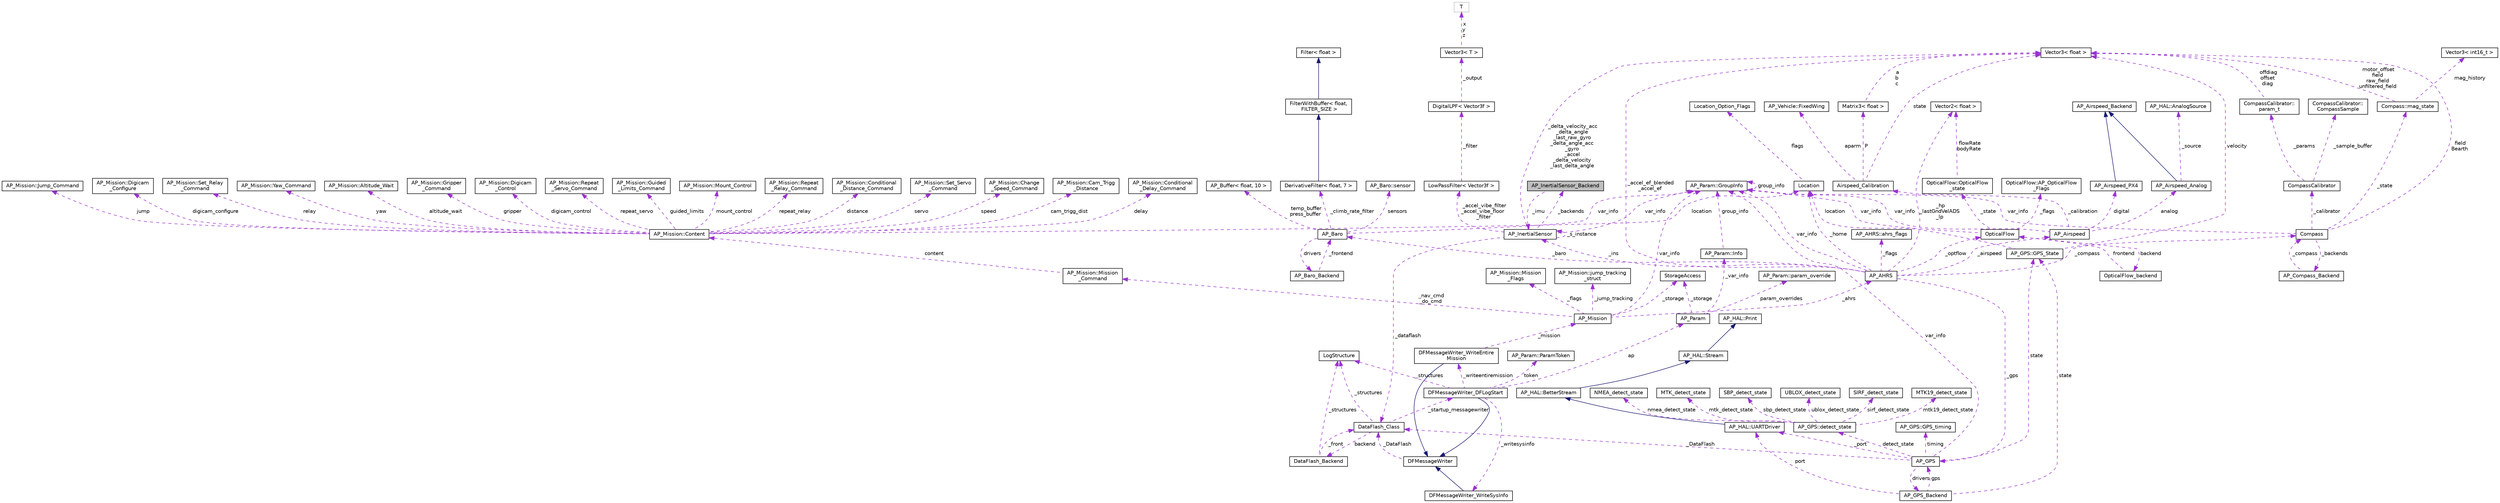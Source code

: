 digraph "AP_InertialSensor_Backend"
{
 // INTERACTIVE_SVG=YES
  edge [fontname="Helvetica",fontsize="10",labelfontname="Helvetica",labelfontsize="10"];
  node [fontname="Helvetica",fontsize="10",shape=record];
  Node1 [label="AP_InertialSensor_Backend",height=0.2,width=0.4,color="black", fillcolor="grey75", style="filled", fontcolor="black"];
  Node2 -> Node1 [dir="back",color="darkorchid3",fontsize="10",style="dashed",label=" _imu" ,fontname="Helvetica"];
  Node2 [label="AP_InertialSensor",height=0.2,width=0.4,color="black", fillcolor="white", style="filled",URL="$classAP__InertialSensor.html"];
  Node3 -> Node2 [dir="back",color="darkorchid3",fontsize="10",style="dashed",label=" _accel_vibe_filter\n_accel_vibe_floor\l_filter" ,fontname="Helvetica"];
  Node3 [label="LowPassFilter\< Vector3f \>",height=0.2,width=0.4,color="black", fillcolor="white", style="filled",URL="$classLowPassFilter.html"];
  Node4 -> Node3 [dir="back",color="darkorchid3",fontsize="10",style="dashed",label=" _filter" ,fontname="Helvetica"];
  Node4 [label="DigitalLPF\< Vector3f \>",height=0.2,width=0.4,color="black", fillcolor="white", style="filled",URL="$classDigitalLPF.html"];
  Node5 -> Node4 [dir="back",color="darkorchid3",fontsize="10",style="dashed",label=" _output" ,fontname="Helvetica"];
  Node5 [label="Vector3\< T \>",height=0.2,width=0.4,color="black", fillcolor="white", style="filled",URL="$classVector3.html"];
  Node6 -> Node5 [dir="back",color="darkorchid3",fontsize="10",style="dashed",label=" x\ny\nz" ,fontname="Helvetica"];
  Node6 [label="T",height=0.2,width=0.4,color="grey75", fillcolor="white", style="filled"];
  Node1 -> Node2 [dir="back",color="darkorchid3",fontsize="10",style="dashed",label=" _backends" ,fontname="Helvetica"];
  Node7 -> Node2 [dir="back",color="darkorchid3",fontsize="10",style="dashed",label=" _dataflash" ,fontname="Helvetica"];
  Node7 [label="DataFlash_Class",height=0.2,width=0.4,color="black", fillcolor="white", style="filled",URL="$classDataFlash__Class.html"];
  Node8 -> Node7 [dir="back",color="darkorchid3",fontsize="10",style="dashed",label=" _structures" ,fontname="Helvetica"];
  Node8 [label="LogStructure",height=0.2,width=0.4,color="black", fillcolor="white", style="filled",URL="$structLogStructure.html"];
  Node9 -> Node7 [dir="back",color="darkorchid3",fontsize="10",style="dashed",label=" backend" ,fontname="Helvetica"];
  Node9 [label="DataFlash_Backend",height=0.2,width=0.4,color="black", fillcolor="white", style="filled",URL="$classDataFlash__Backend.html"];
  Node8 -> Node9 [dir="back",color="darkorchid3",fontsize="10",style="dashed",label=" _structures" ,fontname="Helvetica"];
  Node7 -> Node9 [dir="back",color="darkorchid3",fontsize="10",style="dashed",label=" _front" ,fontname="Helvetica"];
  Node10 -> Node7 [dir="back",color="darkorchid3",fontsize="10",style="dashed",label=" _startup_messagewriter" ,fontname="Helvetica"];
  Node10 [label="DFMessageWriter_DFLogStart",height=0.2,width=0.4,color="black", fillcolor="white", style="filled",URL="$classDFMessageWriter__DFLogStart.html"];
  Node11 -> Node10 [dir="back",color="midnightblue",fontsize="10",style="solid",fontname="Helvetica"];
  Node11 [label="DFMessageWriter",height=0.2,width=0.4,color="black", fillcolor="white", style="filled",URL="$classDFMessageWriter.html"];
  Node7 -> Node11 [dir="back",color="darkorchid3",fontsize="10",style="dashed",label=" _DataFlash" ,fontname="Helvetica"];
  Node12 -> Node10 [dir="back",color="darkorchid3",fontsize="10",style="dashed",label=" _writeentiremission" ,fontname="Helvetica"];
  Node12 [label="DFMessageWriter_WriteEntire\lMission",height=0.2,width=0.4,color="black", fillcolor="white", style="filled",URL="$classDFMessageWriter__WriteEntireMission.html"];
  Node11 -> Node12 [dir="back",color="midnightblue",fontsize="10",style="solid",fontname="Helvetica"];
  Node13 -> Node12 [dir="back",color="darkorchid3",fontsize="10",style="dashed",label=" _mission" ,fontname="Helvetica"];
  Node13 [label="AP_Mission",height=0.2,width=0.4,color="black", fillcolor="white", style="filled",URL="$classAP__Mission.html",tooltip="Object managing Mission. "];
  Node14 -> Node13 [dir="back",color="darkorchid3",fontsize="10",style="dashed",label=" _storage" ,fontname="Helvetica"];
  Node14 [label="StorageAccess",height=0.2,width=0.4,color="black", fillcolor="white", style="filled",URL="$classStorageAccess.html"];
  Node15 -> Node13 [dir="back",color="darkorchid3",fontsize="10",style="dashed",label=" _nav_cmd\n_do_cmd" ,fontname="Helvetica"];
  Node15 [label="AP_Mission::Mission\l_Command",height=0.2,width=0.4,color="black", fillcolor="white", style="filled",URL="$structAP__Mission_1_1Mission__Command.html"];
  Node16 -> Node15 [dir="back",color="darkorchid3",fontsize="10",style="dashed",label=" content" ,fontname="Helvetica"];
  Node16 [label="AP_Mission::Content",height=0.2,width=0.4,color="black", fillcolor="white", style="filled",URL="$unionAP__Mission_1_1Content.html"];
  Node17 -> Node16 [dir="back",color="darkorchid3",fontsize="10",style="dashed",label=" guided_limits" ,fontname="Helvetica"];
  Node17 [label="AP_Mission::Guided\l_Limits_Command",height=0.2,width=0.4,color="black", fillcolor="white", style="filled",URL="$structAP__Mission_1_1Guided__Limits__Command.html"];
  Node18 -> Node16 [dir="back",color="darkorchid3",fontsize="10",style="dashed",label=" mount_control" ,fontname="Helvetica"];
  Node18 [label="AP_Mission::Mount_Control",height=0.2,width=0.4,color="black", fillcolor="white", style="filled",URL="$structAP__Mission_1_1Mount__Control.html"];
  Node19 -> Node16 [dir="back",color="darkorchid3",fontsize="10",style="dashed",label=" repeat_relay" ,fontname="Helvetica"];
  Node19 [label="AP_Mission::Repeat\l_Relay_Command",height=0.2,width=0.4,color="black", fillcolor="white", style="filled",URL="$structAP__Mission_1_1Repeat__Relay__Command.html"];
  Node20 -> Node16 [dir="back",color="darkorchid3",fontsize="10",style="dashed",label=" distance" ,fontname="Helvetica"];
  Node20 [label="AP_Mission::Conditional\l_Distance_Command",height=0.2,width=0.4,color="black", fillcolor="white", style="filled",URL="$structAP__Mission_1_1Conditional__Distance__Command.html"];
  Node21 -> Node16 [dir="back",color="darkorchid3",fontsize="10",style="dashed",label=" servo" ,fontname="Helvetica"];
  Node21 [label="AP_Mission::Set_Servo\l_Command",height=0.2,width=0.4,color="black", fillcolor="white", style="filled",URL="$structAP__Mission_1_1Set__Servo__Command.html"];
  Node22 -> Node16 [dir="back",color="darkorchid3",fontsize="10",style="dashed",label=" speed" ,fontname="Helvetica"];
  Node22 [label="AP_Mission::Change\l_Speed_Command",height=0.2,width=0.4,color="black", fillcolor="white", style="filled",URL="$structAP__Mission_1_1Change__Speed__Command.html"];
  Node23 -> Node16 [dir="back",color="darkorchid3",fontsize="10",style="dashed",label=" cam_trigg_dist" ,fontname="Helvetica"];
  Node23 [label="AP_Mission::Cam_Trigg\l_Distance",height=0.2,width=0.4,color="black", fillcolor="white", style="filled",URL="$structAP__Mission_1_1Cam__Trigg__Distance.html"];
  Node24 -> Node16 [dir="back",color="darkorchid3",fontsize="10",style="dashed",label=" delay" ,fontname="Helvetica"];
  Node24 [label="AP_Mission::Conditional\l_Delay_Command",height=0.2,width=0.4,color="black", fillcolor="white", style="filled",URL="$structAP__Mission_1_1Conditional__Delay__Command.html"];
  Node25 -> Node16 [dir="back",color="darkorchid3",fontsize="10",style="dashed",label=" jump" ,fontname="Helvetica"];
  Node25 [label="AP_Mission::Jump_Command",height=0.2,width=0.4,color="black", fillcolor="white", style="filled",URL="$structAP__Mission_1_1Jump__Command.html"];
  Node26 -> Node16 [dir="back",color="darkorchid3",fontsize="10",style="dashed",label=" location" ,fontname="Helvetica"];
  Node26 [label="Location",height=0.2,width=0.4,color="black", fillcolor="white", style="filled",URL="$structLocation.html"];
  Node27 -> Node26 [dir="back",color="darkorchid3",fontsize="10",style="dashed",label=" flags" ,fontname="Helvetica"];
  Node27 [label="Location_Option_Flags",height=0.2,width=0.4,color="black", fillcolor="white", style="filled",URL="$structLocation__Option__Flags.html"];
  Node28 -> Node16 [dir="back",color="darkorchid3",fontsize="10",style="dashed",label=" digicam_configure" ,fontname="Helvetica"];
  Node28 [label="AP_Mission::Digicam\l_Configure",height=0.2,width=0.4,color="black", fillcolor="white", style="filled",URL="$structAP__Mission_1_1Digicam__Configure.html"];
  Node29 -> Node16 [dir="back",color="darkorchid3",fontsize="10",style="dashed",label=" relay" ,fontname="Helvetica"];
  Node29 [label="AP_Mission::Set_Relay\l_Command",height=0.2,width=0.4,color="black", fillcolor="white", style="filled",URL="$structAP__Mission_1_1Set__Relay__Command.html"];
  Node30 -> Node16 [dir="back",color="darkorchid3",fontsize="10",style="dashed",label=" yaw" ,fontname="Helvetica"];
  Node30 [label="AP_Mission::Yaw_Command",height=0.2,width=0.4,color="black", fillcolor="white", style="filled",URL="$structAP__Mission_1_1Yaw__Command.html"];
  Node31 -> Node16 [dir="back",color="darkorchid3",fontsize="10",style="dashed",label=" altitude_wait" ,fontname="Helvetica"];
  Node31 [label="AP_Mission::Altitude_Wait",height=0.2,width=0.4,color="black", fillcolor="white", style="filled",URL="$structAP__Mission_1_1Altitude__Wait.html"];
  Node32 -> Node16 [dir="back",color="darkorchid3",fontsize="10",style="dashed",label=" gripper" ,fontname="Helvetica"];
  Node32 [label="AP_Mission::Gripper\l_Command",height=0.2,width=0.4,color="black", fillcolor="white", style="filled",URL="$structAP__Mission_1_1Gripper__Command.html"];
  Node33 -> Node16 [dir="back",color="darkorchid3",fontsize="10",style="dashed",label=" digicam_control" ,fontname="Helvetica"];
  Node33 [label="AP_Mission::Digicam\l_Control",height=0.2,width=0.4,color="black", fillcolor="white", style="filled",URL="$structAP__Mission_1_1Digicam__Control.html"];
  Node34 -> Node16 [dir="back",color="darkorchid3",fontsize="10",style="dashed",label=" repeat_servo" ,fontname="Helvetica"];
  Node34 [label="AP_Mission::Repeat\l_Servo_Command",height=0.2,width=0.4,color="black", fillcolor="white", style="filled",URL="$structAP__Mission_1_1Repeat__Servo__Command.html"];
  Node35 -> Node13 [dir="back",color="darkorchid3",fontsize="10",style="dashed",label=" var_info" ,fontname="Helvetica"];
  Node35 [label="AP_Param::GroupInfo",height=0.2,width=0.4,color="black", fillcolor="white", style="filled",URL="$structAP__Param_1_1GroupInfo.html"];
  Node35 -> Node35 [dir="back",color="darkorchid3",fontsize="10",style="dashed",label=" group_info" ,fontname="Helvetica"];
  Node36 -> Node13 [dir="back",color="darkorchid3",fontsize="10",style="dashed",label=" _flags" ,fontname="Helvetica"];
  Node36 [label="AP_Mission::Mission\l_Flags",height=0.2,width=0.4,color="black", fillcolor="white", style="filled",URL="$structAP__Mission_1_1Mission__Flags.html"];
  Node37 -> Node13 [dir="back",color="darkorchid3",fontsize="10",style="dashed",label=" _ahrs" ,fontname="Helvetica"];
  Node37 [label="AP_AHRS",height=0.2,width=0.4,color="black", fillcolor="white", style="filled",URL="$classAP__AHRS.html"];
  Node38 -> Node37 [dir="back",color="darkorchid3",fontsize="10",style="dashed",label=" _flags" ,fontname="Helvetica"];
  Node38 [label="AP_AHRS::ahrs_flags",height=0.2,width=0.4,color="black", fillcolor="white", style="filled",URL="$structAP__AHRS_1_1ahrs__flags.html"];
  Node39 -> Node37 [dir="back",color="darkorchid3",fontsize="10",style="dashed",label=" _baro" ,fontname="Helvetica"];
  Node39 [label="AP_Baro",height=0.2,width=0.4,color="black", fillcolor="white", style="filled",URL="$classAP__Baro.html"];
  Node40 -> Node39 [dir="back",color="darkorchid3",fontsize="10",style="dashed",label=" sensors" ,fontname="Helvetica"];
  Node40 [label="AP_Baro::sensor",height=0.2,width=0.4,color="black", fillcolor="white", style="filled",URL="$structAP__Baro_1_1sensor.html"];
  Node41 -> Node39 [dir="back",color="darkorchid3",fontsize="10",style="dashed",label=" temp_buffer\npress_buffer" ,fontname="Helvetica"];
  Node41 [label="AP_Buffer\< float, 10 \>",height=0.2,width=0.4,color="black", fillcolor="white", style="filled",URL="$classAP__Buffer.html"];
  Node42 -> Node39 [dir="back",color="darkorchid3",fontsize="10",style="dashed",label=" _climb_rate_filter" ,fontname="Helvetica"];
  Node42 [label="DerivativeFilter\< float, 7 \>",height=0.2,width=0.4,color="black", fillcolor="white", style="filled",URL="$classDerivativeFilter.html"];
  Node43 -> Node42 [dir="back",color="midnightblue",fontsize="10",style="solid",fontname="Helvetica"];
  Node43 [label="FilterWithBuffer\< float,\l FILTER_SIZE \>",height=0.2,width=0.4,color="black", fillcolor="white", style="filled",URL="$classFilterWithBuffer.html"];
  Node44 -> Node43 [dir="back",color="midnightblue",fontsize="10",style="solid",fontname="Helvetica"];
  Node44 [label="Filter\< float \>",height=0.2,width=0.4,color="black", fillcolor="white", style="filled",URL="$classFilter.html"];
  Node35 -> Node39 [dir="back",color="darkorchid3",fontsize="10",style="dashed",label=" var_info" ,fontname="Helvetica"];
  Node45 -> Node39 [dir="back",color="darkorchid3",fontsize="10",style="dashed",label=" drivers" ,fontname="Helvetica"];
  Node45 [label="AP_Baro_Backend",height=0.2,width=0.4,color="black", fillcolor="white", style="filled",URL="$classAP__Baro__Backend.html",tooltip="-*- tab-width: 4; Mode: C++; c-basic-offset: 4; indent-tabs-mode: nil -*- "];
  Node39 -> Node45 [dir="back",color="darkorchid3",fontsize="10",style="dashed",label=" _frontend" ,fontname="Helvetica"];
  Node46 -> Node37 [dir="back",color="darkorchid3",fontsize="10",style="dashed",label=" _optflow" ,fontname="Helvetica"];
  Node46 [label="OpticalFlow",height=0.2,width=0.4,color="black", fillcolor="white", style="filled",URL="$classOpticalFlow.html"];
  Node35 -> Node46 [dir="back",color="darkorchid3",fontsize="10",style="dashed",label=" var_info" ,fontname="Helvetica"];
  Node47 -> Node46 [dir="back",color="darkorchid3",fontsize="10",style="dashed",label=" _state" ,fontname="Helvetica"];
  Node47 [label="OpticalFlow::OpticalFlow\l_state",height=0.2,width=0.4,color="black", fillcolor="white", style="filled",URL="$structOpticalFlow_1_1OpticalFlow__state.html"];
  Node48 -> Node47 [dir="back",color="darkorchid3",fontsize="10",style="dashed",label=" flowRate\nbodyRate" ,fontname="Helvetica"];
  Node48 [label="Vector2\< float \>",height=0.2,width=0.4,color="black", fillcolor="white", style="filled",URL="$structVector2.html"];
  Node49 -> Node46 [dir="back",color="darkorchid3",fontsize="10",style="dashed",label=" backend" ,fontname="Helvetica"];
  Node49 [label="OpticalFlow_backend",height=0.2,width=0.4,color="black", fillcolor="white", style="filled",URL="$classOpticalFlow__backend.html"];
  Node46 -> Node49 [dir="back",color="darkorchid3",fontsize="10",style="dashed",label=" frontend" ,fontname="Helvetica"];
  Node50 -> Node46 [dir="back",color="darkorchid3",fontsize="10",style="dashed",label=" _flags" ,fontname="Helvetica"];
  Node50 [label="OpticalFlow::AP_OpticalFlow\l_Flags",height=0.2,width=0.4,color="black", fillcolor="white", style="filled",URL="$structOpticalFlow_1_1AP__OpticalFlow__Flags.html"];
  Node35 -> Node37 [dir="back",color="darkorchid3",fontsize="10",style="dashed",label=" var_info" ,fontname="Helvetica"];
  Node51 -> Node37 [dir="back",color="darkorchid3",fontsize="10",style="dashed",label=" _accel_ef_blended\n_accel_ef" ,fontname="Helvetica"];
  Node51 [label="Vector3\< float \>",height=0.2,width=0.4,color="black", fillcolor="white", style="filled",URL="$classVector3.html"];
  Node2 -> Node37 [dir="back",color="darkorchid3",fontsize="10",style="dashed",label=" _ins" ,fontname="Helvetica"];
  Node52 -> Node37 [dir="back",color="darkorchid3",fontsize="10",style="dashed",label=" _airspeed" ,fontname="Helvetica"];
  Node52 [label="AP_Airspeed",height=0.2,width=0.4,color="black", fillcolor="white", style="filled",URL="$classAP__Airspeed.html"];
  Node53 -> Node52 [dir="back",color="darkorchid3",fontsize="10",style="dashed",label=" analog" ,fontname="Helvetica"];
  Node53 [label="AP_Airspeed_Analog",height=0.2,width=0.4,color="black", fillcolor="white", style="filled",URL="$classAP__Airspeed__Analog.html",tooltip="-*- tab-width: 4; Mode: C++; c-basic-offset: 4; indent-tabs-mode: nil -*- "];
  Node54 -> Node53 [dir="back",color="midnightblue",fontsize="10",style="solid",fontname="Helvetica"];
  Node54 [label="AP_Airspeed_Backend",height=0.2,width=0.4,color="black", fillcolor="white", style="filled",URL="$classAP__Airspeed__Backend.html",tooltip="-*- tab-width: 4; Mode: C++; c-basic-offset: 4; indent-tabs-mode: nil -*- "];
  Node55 -> Node53 [dir="back",color="darkorchid3",fontsize="10",style="dashed",label=" _source" ,fontname="Helvetica"];
  Node55 [label="AP_HAL::AnalogSource",height=0.2,width=0.4,color="black", fillcolor="white", style="filled",URL="$classAP__HAL_1_1AnalogSource.html"];
  Node35 -> Node52 [dir="back",color="darkorchid3",fontsize="10",style="dashed",label=" var_info" ,fontname="Helvetica"];
  Node56 -> Node52 [dir="back",color="darkorchid3",fontsize="10",style="dashed",label=" digital" ,fontname="Helvetica"];
  Node56 [label="AP_Airspeed_PX4",height=0.2,width=0.4,color="black", fillcolor="white", style="filled",URL="$classAP__Airspeed__PX4.html",tooltip="-*- tab-width: 4; Mode: C++; c-basic-offset: 4; indent-tabs-mode: nil -*- "];
  Node54 -> Node56 [dir="back",color="midnightblue",fontsize="10",style="solid",fontname="Helvetica"];
  Node57 -> Node52 [dir="back",color="darkorchid3",fontsize="10",style="dashed",label=" _calibration" ,fontname="Helvetica"];
  Node57 [label="Airspeed_Calibration",height=0.2,width=0.4,color="black", fillcolor="white", style="filled",URL="$classAirspeed__Calibration.html",tooltip="-*- tab-width: 4; Mode: C++; c-basic-offset: 4; indent-tabs-mode: nil -*- "];
  Node58 -> Node57 [dir="back",color="darkorchid3",fontsize="10",style="dashed",label=" P" ,fontname="Helvetica"];
  Node58 [label="Matrix3\< float \>",height=0.2,width=0.4,color="black", fillcolor="white", style="filled",URL="$classMatrix3.html"];
  Node51 -> Node58 [dir="back",color="darkorchid3",fontsize="10",style="dashed",label=" a\nb\nc" ,fontname="Helvetica"];
  Node51 -> Node57 [dir="back",color="darkorchid3",fontsize="10",style="dashed",label=" state" ,fontname="Helvetica"];
  Node59 -> Node57 [dir="back",color="darkorchid3",fontsize="10",style="dashed",label=" aparm" ,fontname="Helvetica"];
  Node59 [label="AP_Vehicle::FixedWing",height=0.2,width=0.4,color="black", fillcolor="white", style="filled",URL="$structAP__Vehicle_1_1FixedWing.html"];
  Node48 -> Node37 [dir="back",color="darkorchid3",fontsize="10",style="dashed",label=" _hp\n_lastGndVelADS\n_lp" ,fontname="Helvetica"];
  Node60 -> Node37 [dir="back",color="darkorchid3",fontsize="10",style="dashed",label=" _gps" ,fontname="Helvetica"];
  Node60 [label="AP_GPS",height=0.2,width=0.4,color="black", fillcolor="white", style="filled",URL="$classAP__GPS.html"];
  Node61 -> Node60 [dir="back",color="darkorchid3",fontsize="10",style="dashed",label=" detect_state" ,fontname="Helvetica"];
  Node61 [label="AP_GPS::detect_state",height=0.2,width=0.4,color="black", fillcolor="white", style="filled",URL="$structAP__GPS_1_1detect__state.html"];
  Node62 -> Node61 [dir="back",color="darkorchid3",fontsize="10",style="dashed",label=" sbp_detect_state" ,fontname="Helvetica"];
  Node62 [label="SBP_detect_state",height=0.2,width=0.4,color="black", fillcolor="white", style="filled",URL="$structSBP__detect__state.html"];
  Node63 -> Node61 [dir="back",color="darkorchid3",fontsize="10",style="dashed",label=" ublox_detect_state" ,fontname="Helvetica"];
  Node63 [label="UBLOX_detect_state",height=0.2,width=0.4,color="black", fillcolor="white", style="filled",URL="$structUBLOX__detect__state.html"];
  Node64 -> Node61 [dir="back",color="darkorchid3",fontsize="10",style="dashed",label=" sirf_detect_state" ,fontname="Helvetica"];
  Node64 [label="SIRF_detect_state",height=0.2,width=0.4,color="black", fillcolor="white", style="filled",URL="$structSIRF__detect__state.html"];
  Node65 -> Node61 [dir="back",color="darkorchid3",fontsize="10",style="dashed",label=" mtk19_detect_state" ,fontname="Helvetica"];
  Node65 [label="MTK19_detect_state",height=0.2,width=0.4,color="black", fillcolor="white", style="filled",URL="$structMTK19__detect__state.html"];
  Node66 -> Node61 [dir="back",color="darkorchid3",fontsize="10",style="dashed",label=" nmea_detect_state" ,fontname="Helvetica"];
  Node66 [label="NMEA_detect_state",height=0.2,width=0.4,color="black", fillcolor="white", style="filled",URL="$structNMEA__detect__state.html"];
  Node67 -> Node61 [dir="back",color="darkorchid3",fontsize="10",style="dashed",label=" mtk_detect_state" ,fontname="Helvetica"];
  Node67 [label="MTK_detect_state",height=0.2,width=0.4,color="black", fillcolor="white", style="filled",URL="$structMTK__detect__state.html"];
  Node68 -> Node60 [dir="back",color="darkorchid3",fontsize="10",style="dashed",label=" timing" ,fontname="Helvetica"];
  Node68 [label="AP_GPS::GPS_timing",height=0.2,width=0.4,color="black", fillcolor="white", style="filled",URL="$structAP__GPS_1_1GPS__timing.html"];
  Node69 -> Node60 [dir="back",color="darkorchid3",fontsize="10",style="dashed",label=" drivers" ,fontname="Helvetica"];
  Node69 [label="AP_GPS_Backend",height=0.2,width=0.4,color="black", fillcolor="white", style="filled",URL="$classAP__GPS__Backend.html"];
  Node70 -> Node69 [dir="back",color="darkorchid3",fontsize="10",style="dashed",label=" port" ,fontname="Helvetica"];
  Node70 [label="AP_HAL::UARTDriver",height=0.2,width=0.4,color="black", fillcolor="white", style="filled",URL="$classAP__HAL_1_1UARTDriver.html"];
  Node71 -> Node70 [dir="back",color="midnightblue",fontsize="10",style="solid",fontname="Helvetica"];
  Node71 [label="AP_HAL::BetterStream",height=0.2,width=0.4,color="black", fillcolor="white", style="filled",URL="$classAP__HAL_1_1BetterStream.html"];
  Node72 -> Node71 [dir="back",color="midnightblue",fontsize="10",style="solid",fontname="Helvetica"];
  Node72 [label="AP_HAL::Stream",height=0.2,width=0.4,color="black", fillcolor="white", style="filled",URL="$classAP__HAL_1_1Stream.html"];
  Node73 -> Node72 [dir="back",color="midnightblue",fontsize="10",style="solid",fontname="Helvetica"];
  Node73 [label="AP_HAL::Print",height=0.2,width=0.4,color="black", fillcolor="white", style="filled",URL="$classAP__HAL_1_1Print.html"];
  Node60 -> Node69 [dir="back",color="darkorchid3",fontsize="10",style="dashed",label=" gps" ,fontname="Helvetica"];
  Node74 -> Node69 [dir="back",color="darkorchid3",fontsize="10",style="dashed",label=" state" ,fontname="Helvetica"];
  Node74 [label="AP_GPS::GPS_State",height=0.2,width=0.4,color="black", fillcolor="white", style="filled",URL="$structAP__GPS_1_1GPS__State.html"];
  Node51 -> Node74 [dir="back",color="darkorchid3",fontsize="10",style="dashed",label=" velocity" ,fontname="Helvetica"];
  Node26 -> Node74 [dir="back",color="darkorchid3",fontsize="10",style="dashed",label=" location" ,fontname="Helvetica"];
  Node7 -> Node60 [dir="back",color="darkorchid3",fontsize="10",style="dashed",label=" _DataFlash" ,fontname="Helvetica"];
  Node70 -> Node60 [dir="back",color="darkorchid3",fontsize="10",style="dashed",label=" _port" ,fontname="Helvetica"];
  Node35 -> Node60 [dir="back",color="darkorchid3",fontsize="10",style="dashed",label=" var_info" ,fontname="Helvetica"];
  Node74 -> Node60 [dir="back",color="darkorchid3",fontsize="10",style="dashed",label=" state" ,fontname="Helvetica"];
  Node26 -> Node37 [dir="back",color="darkorchid3",fontsize="10",style="dashed",label=" _home" ,fontname="Helvetica"];
  Node75 -> Node37 [dir="back",color="darkorchid3",fontsize="10",style="dashed",label=" _compass" ,fontname="Helvetica"];
  Node75 [label="Compass",height=0.2,width=0.4,color="black", fillcolor="white", style="filled",URL="$classCompass.html"];
  Node35 -> Node75 [dir="back",color="darkorchid3",fontsize="10",style="dashed",label=" var_info" ,fontname="Helvetica"];
  Node51 -> Node75 [dir="back",color="darkorchid3",fontsize="10",style="dashed",label=" field\nBearth" ,fontname="Helvetica"];
  Node76 -> Node75 [dir="back",color="darkorchid3",fontsize="10",style="dashed",label=" _calibrator" ,fontname="Helvetica"];
  Node76 [label="CompassCalibrator",height=0.2,width=0.4,color="black", fillcolor="white", style="filled",URL="$classCompassCalibrator.html"];
  Node77 -> Node76 [dir="back",color="darkorchid3",fontsize="10",style="dashed",label=" _params" ,fontname="Helvetica"];
  Node77 [label="CompassCalibrator::\lparam_t",height=0.2,width=0.4,color="black", fillcolor="white", style="filled",URL="$classCompassCalibrator_1_1param__t.html"];
  Node51 -> Node77 [dir="back",color="darkorchid3",fontsize="10",style="dashed",label=" offdiag\noffset\ndiag" ,fontname="Helvetica"];
  Node78 -> Node76 [dir="back",color="darkorchid3",fontsize="10",style="dashed",label=" _sample_buffer" ,fontname="Helvetica"];
  Node78 [label="CompassCalibrator::\lCompassSample",height=0.2,width=0.4,color="black", fillcolor="white", style="filled",URL="$classCompassCalibrator_1_1CompassSample.html"];
  Node79 -> Node75 [dir="back",color="darkorchid3",fontsize="10",style="dashed",label=" _backends" ,fontname="Helvetica"];
  Node79 [label="AP_Compass_Backend",height=0.2,width=0.4,color="black", fillcolor="white", style="filled",URL="$classAP__Compass__Backend.html"];
  Node75 -> Node79 [dir="back",color="darkorchid3",fontsize="10",style="dashed",label=" _compass" ,fontname="Helvetica"];
  Node80 -> Node75 [dir="back",color="darkorchid3",fontsize="10",style="dashed",label=" _state" ,fontname="Helvetica"];
  Node80 [label="Compass::mag_state",height=0.2,width=0.4,color="black", fillcolor="white", style="filled",URL="$structCompass_1_1mag__state.html"];
  Node51 -> Node80 [dir="back",color="darkorchid3",fontsize="10",style="dashed",label=" motor_offset\nfield\nraw_field\nunfiltered_field" ,fontname="Helvetica"];
  Node81 -> Node80 [dir="back",color="darkorchid3",fontsize="10",style="dashed",label=" mag_history" ,fontname="Helvetica"];
  Node81 [label="Vector3\< int16_t \>",height=0.2,width=0.4,color="black", fillcolor="white", style="filled",URL="$classVector3.html"];
  Node82 -> Node13 [dir="back",color="darkorchid3",fontsize="10",style="dashed",label=" _jump_tracking" ,fontname="Helvetica"];
  Node82 [label="AP_Mission::jump_tracking\l_struct",height=0.2,width=0.4,color="black", fillcolor="white", style="filled",URL="$structAP__Mission_1_1jump__tracking__struct.html"];
  Node83 -> Node10 [dir="back",color="darkorchid3",fontsize="10",style="dashed",label=" _writesysinfo" ,fontname="Helvetica"];
  Node83 [label="DFMessageWriter_WriteSysInfo",height=0.2,width=0.4,color="black", fillcolor="white", style="filled",URL="$classDFMessageWriter__WriteSysInfo.html"];
  Node11 -> Node83 [dir="back",color="midnightblue",fontsize="10",style="solid",fontname="Helvetica"];
  Node84 -> Node10 [dir="back",color="darkorchid3",fontsize="10",style="dashed",label=" token" ,fontname="Helvetica"];
  Node84 [label="AP_Param::ParamToken",height=0.2,width=0.4,color="black", fillcolor="white", style="filled",URL="$structAP__Param_1_1ParamToken.html"];
  Node8 -> Node10 [dir="back",color="darkorchid3",fontsize="10",style="dashed",label=" _structures" ,fontname="Helvetica"];
  Node85 -> Node10 [dir="back",color="darkorchid3",fontsize="10",style="dashed",label=" ap" ,fontname="Helvetica"];
  Node85 [label="AP_Param",height=0.2,width=0.4,color="black", fillcolor="white", style="filled",URL="$classAP__Param.html"];
  Node14 -> Node85 [dir="back",color="darkorchid3",fontsize="10",style="dashed",label=" _storage" ,fontname="Helvetica"];
  Node86 -> Node85 [dir="back",color="darkorchid3",fontsize="10",style="dashed",label=" _var_info" ,fontname="Helvetica"];
  Node86 [label="AP_Param::Info",height=0.2,width=0.4,color="black", fillcolor="white", style="filled",URL="$structAP__Param_1_1Info.html"];
  Node35 -> Node86 [dir="back",color="darkorchid3",fontsize="10",style="dashed",label=" group_info" ,fontname="Helvetica"];
  Node87 -> Node85 [dir="back",color="darkorchid3",fontsize="10",style="dashed",label=" param_overrides" ,fontname="Helvetica"];
  Node87 [label="AP_Param::param_override",height=0.2,width=0.4,color="black", fillcolor="white", style="filled",URL="$structAP__Param_1_1param__override.html"];
  Node35 -> Node2 [dir="back",color="darkorchid3",fontsize="10",style="dashed",label=" var_info" ,fontname="Helvetica"];
  Node2 -> Node2 [dir="back",color="darkorchid3",fontsize="10",style="dashed",label=" _s_instance" ,fontname="Helvetica"];
  Node51 -> Node2 [dir="back",color="darkorchid3",fontsize="10",style="dashed",label=" _delta_velocity_acc\n_delta_angle\n_last_raw_gyro\n_delta_angle_acc\n_gyro\n_accel\n_delta_velocity\n_last_delta_angle" ,fontname="Helvetica"];
}
